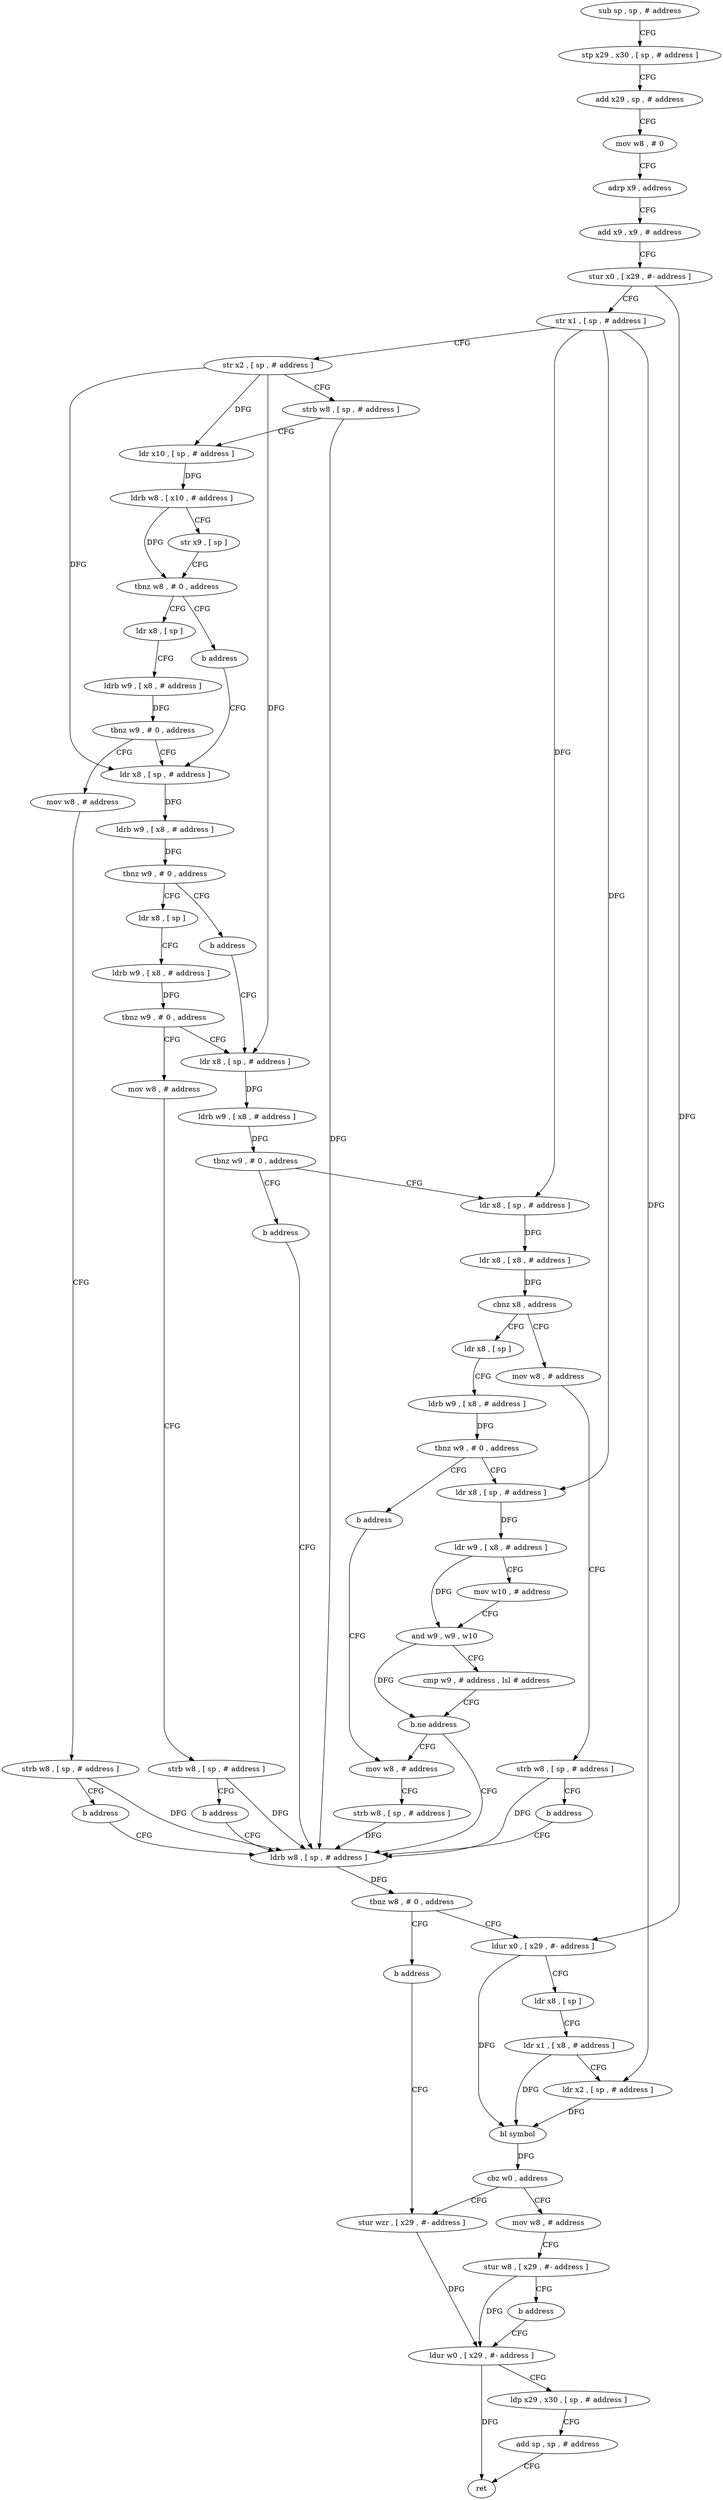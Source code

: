digraph "func" {
"4251172" [label = "sub sp , sp , # address" ]
"4251176" [label = "stp x29 , x30 , [ sp , # address ]" ]
"4251180" [label = "add x29 , sp , # address" ]
"4251184" [label = "mov w8 , # 0" ]
"4251188" [label = "adrp x9 , address" ]
"4251192" [label = "add x9 , x9 , # address" ]
"4251196" [label = "stur x0 , [ x29 , #- address ]" ]
"4251200" [label = "str x1 , [ sp , # address ]" ]
"4251204" [label = "str x2 , [ sp , # address ]" ]
"4251208" [label = "strb w8 , [ sp , # address ]" ]
"4251212" [label = "ldr x10 , [ sp , # address ]" ]
"4251216" [label = "ldrb w8 , [ x10 , # address ]" ]
"4251220" [label = "str x9 , [ sp ]" ]
"4251224" [label = "tbnz w8 , # 0 , address" ]
"4251232" [label = "ldr x8 , [ sp ]" ]
"4251228" [label = "b address" ]
"4251236" [label = "ldrb w9 , [ x8 , # address ]" ]
"4251240" [label = "tbnz w9 , # 0 , address" ]
"4251256" [label = "ldr x8 , [ sp , # address ]" ]
"4251244" [label = "mov w8 , # address" ]
"4251260" [label = "ldrb w9 , [ x8 , # address ]" ]
"4251264" [label = "tbnz w9 , # 0 , address" ]
"4251272" [label = "ldr x8 , [ sp ]" ]
"4251268" [label = "b address" ]
"4251248" [label = "strb w8 , [ sp , # address ]" ]
"4251252" [label = "b address" ]
"4251384" [label = "ldrb w8 , [ sp , # address ]" ]
"4251276" [label = "ldrb w9 , [ x8 , # address ]" ]
"4251280" [label = "tbnz w9 , # 0 , address" ]
"4251296" [label = "ldr x8 , [ sp , # address ]" ]
"4251284" [label = "mov w8 , # address" ]
"4251388" [label = "tbnz w8 , # 0 , address" ]
"4251396" [label = "ldur x0 , [ x29 , #- address ]" ]
"4251392" [label = "b address" ]
"4251300" [label = "ldrb w9 , [ x8 , # address ]" ]
"4251304" [label = "tbnz w9 , # 0 , address" ]
"4251312" [label = "ldr x8 , [ sp , # address ]" ]
"4251308" [label = "b address" ]
"4251288" [label = "strb w8 , [ sp , # address ]" ]
"4251292" [label = "b address" ]
"4251400" [label = "ldr x8 , [ sp ]" ]
"4251404" [label = "ldr x1 , [ x8 , # address ]" ]
"4251408" [label = "ldr x2 , [ sp , # address ]" ]
"4251412" [label = "bl symbol" ]
"4251416" [label = "cbz w0 , address" ]
"4251432" [label = "stur wzr , [ x29 , #- address ]" ]
"4251420" [label = "mov w8 , # address" ]
"4251316" [label = "ldr x8 , [ x8 , # address ]" ]
"4251320" [label = "cbnz x8 , address" ]
"4251336" [label = "ldr x8 , [ sp ]" ]
"4251324" [label = "mov w8 , # address" ]
"4251436" [label = "ldur w0 , [ x29 , #- address ]" ]
"4251424" [label = "stur w8 , [ x29 , #- address ]" ]
"4251428" [label = "b address" ]
"4251340" [label = "ldrb w9 , [ x8 , # address ]" ]
"4251344" [label = "tbnz w9 , # 0 , address" ]
"4251352" [label = "ldr x8 , [ sp , # address ]" ]
"4251348" [label = "b address" ]
"4251328" [label = "strb w8 , [ sp , # address ]" ]
"4251332" [label = "b address" ]
"4251440" [label = "ldp x29 , x30 , [ sp , # address ]" ]
"4251444" [label = "add sp , sp , # address" ]
"4251448" [label = "ret" ]
"4251356" [label = "ldr w9 , [ x8 , # address ]" ]
"4251360" [label = "mov w10 , # address" ]
"4251364" [label = "and w9 , w9 , w10" ]
"4251368" [label = "cmp w9 , # address , lsl # address" ]
"4251372" [label = "b.ne address" ]
"4251376" [label = "mov w8 , # address" ]
"4251380" [label = "strb w8 , [ sp , # address ]" ]
"4251172" -> "4251176" [ label = "CFG" ]
"4251176" -> "4251180" [ label = "CFG" ]
"4251180" -> "4251184" [ label = "CFG" ]
"4251184" -> "4251188" [ label = "CFG" ]
"4251188" -> "4251192" [ label = "CFG" ]
"4251192" -> "4251196" [ label = "CFG" ]
"4251196" -> "4251200" [ label = "CFG" ]
"4251196" -> "4251396" [ label = "DFG" ]
"4251200" -> "4251204" [ label = "CFG" ]
"4251200" -> "4251408" [ label = "DFG" ]
"4251200" -> "4251312" [ label = "DFG" ]
"4251200" -> "4251352" [ label = "DFG" ]
"4251204" -> "4251208" [ label = "CFG" ]
"4251204" -> "4251212" [ label = "DFG" ]
"4251204" -> "4251256" [ label = "DFG" ]
"4251204" -> "4251296" [ label = "DFG" ]
"4251208" -> "4251212" [ label = "CFG" ]
"4251208" -> "4251384" [ label = "DFG" ]
"4251212" -> "4251216" [ label = "DFG" ]
"4251216" -> "4251220" [ label = "CFG" ]
"4251216" -> "4251224" [ label = "DFG" ]
"4251220" -> "4251224" [ label = "CFG" ]
"4251224" -> "4251232" [ label = "CFG" ]
"4251224" -> "4251228" [ label = "CFG" ]
"4251232" -> "4251236" [ label = "CFG" ]
"4251228" -> "4251256" [ label = "CFG" ]
"4251236" -> "4251240" [ label = "DFG" ]
"4251240" -> "4251256" [ label = "CFG" ]
"4251240" -> "4251244" [ label = "CFG" ]
"4251256" -> "4251260" [ label = "DFG" ]
"4251244" -> "4251248" [ label = "CFG" ]
"4251260" -> "4251264" [ label = "DFG" ]
"4251264" -> "4251272" [ label = "CFG" ]
"4251264" -> "4251268" [ label = "CFG" ]
"4251272" -> "4251276" [ label = "CFG" ]
"4251268" -> "4251296" [ label = "CFG" ]
"4251248" -> "4251252" [ label = "CFG" ]
"4251248" -> "4251384" [ label = "DFG" ]
"4251252" -> "4251384" [ label = "CFG" ]
"4251384" -> "4251388" [ label = "DFG" ]
"4251276" -> "4251280" [ label = "DFG" ]
"4251280" -> "4251296" [ label = "CFG" ]
"4251280" -> "4251284" [ label = "CFG" ]
"4251296" -> "4251300" [ label = "DFG" ]
"4251284" -> "4251288" [ label = "CFG" ]
"4251388" -> "4251396" [ label = "CFG" ]
"4251388" -> "4251392" [ label = "CFG" ]
"4251396" -> "4251400" [ label = "CFG" ]
"4251396" -> "4251412" [ label = "DFG" ]
"4251392" -> "4251432" [ label = "CFG" ]
"4251300" -> "4251304" [ label = "DFG" ]
"4251304" -> "4251312" [ label = "CFG" ]
"4251304" -> "4251308" [ label = "CFG" ]
"4251312" -> "4251316" [ label = "DFG" ]
"4251308" -> "4251384" [ label = "CFG" ]
"4251288" -> "4251292" [ label = "CFG" ]
"4251288" -> "4251384" [ label = "DFG" ]
"4251292" -> "4251384" [ label = "CFG" ]
"4251400" -> "4251404" [ label = "CFG" ]
"4251404" -> "4251408" [ label = "CFG" ]
"4251404" -> "4251412" [ label = "DFG" ]
"4251408" -> "4251412" [ label = "DFG" ]
"4251412" -> "4251416" [ label = "DFG" ]
"4251416" -> "4251432" [ label = "CFG" ]
"4251416" -> "4251420" [ label = "CFG" ]
"4251432" -> "4251436" [ label = "DFG" ]
"4251420" -> "4251424" [ label = "CFG" ]
"4251316" -> "4251320" [ label = "DFG" ]
"4251320" -> "4251336" [ label = "CFG" ]
"4251320" -> "4251324" [ label = "CFG" ]
"4251336" -> "4251340" [ label = "CFG" ]
"4251324" -> "4251328" [ label = "CFG" ]
"4251436" -> "4251440" [ label = "CFG" ]
"4251436" -> "4251448" [ label = "DFG" ]
"4251424" -> "4251428" [ label = "CFG" ]
"4251424" -> "4251436" [ label = "DFG" ]
"4251428" -> "4251436" [ label = "CFG" ]
"4251340" -> "4251344" [ label = "DFG" ]
"4251344" -> "4251352" [ label = "CFG" ]
"4251344" -> "4251348" [ label = "CFG" ]
"4251352" -> "4251356" [ label = "DFG" ]
"4251348" -> "4251376" [ label = "CFG" ]
"4251328" -> "4251332" [ label = "CFG" ]
"4251328" -> "4251384" [ label = "DFG" ]
"4251332" -> "4251384" [ label = "CFG" ]
"4251440" -> "4251444" [ label = "CFG" ]
"4251444" -> "4251448" [ label = "CFG" ]
"4251356" -> "4251360" [ label = "CFG" ]
"4251356" -> "4251364" [ label = "DFG" ]
"4251360" -> "4251364" [ label = "CFG" ]
"4251364" -> "4251368" [ label = "CFG" ]
"4251364" -> "4251372" [ label = "DFG" ]
"4251368" -> "4251372" [ label = "CFG" ]
"4251372" -> "4251384" [ label = "CFG" ]
"4251372" -> "4251376" [ label = "CFG" ]
"4251376" -> "4251380" [ label = "CFG" ]
"4251380" -> "4251384" [ label = "DFG" ]
}
